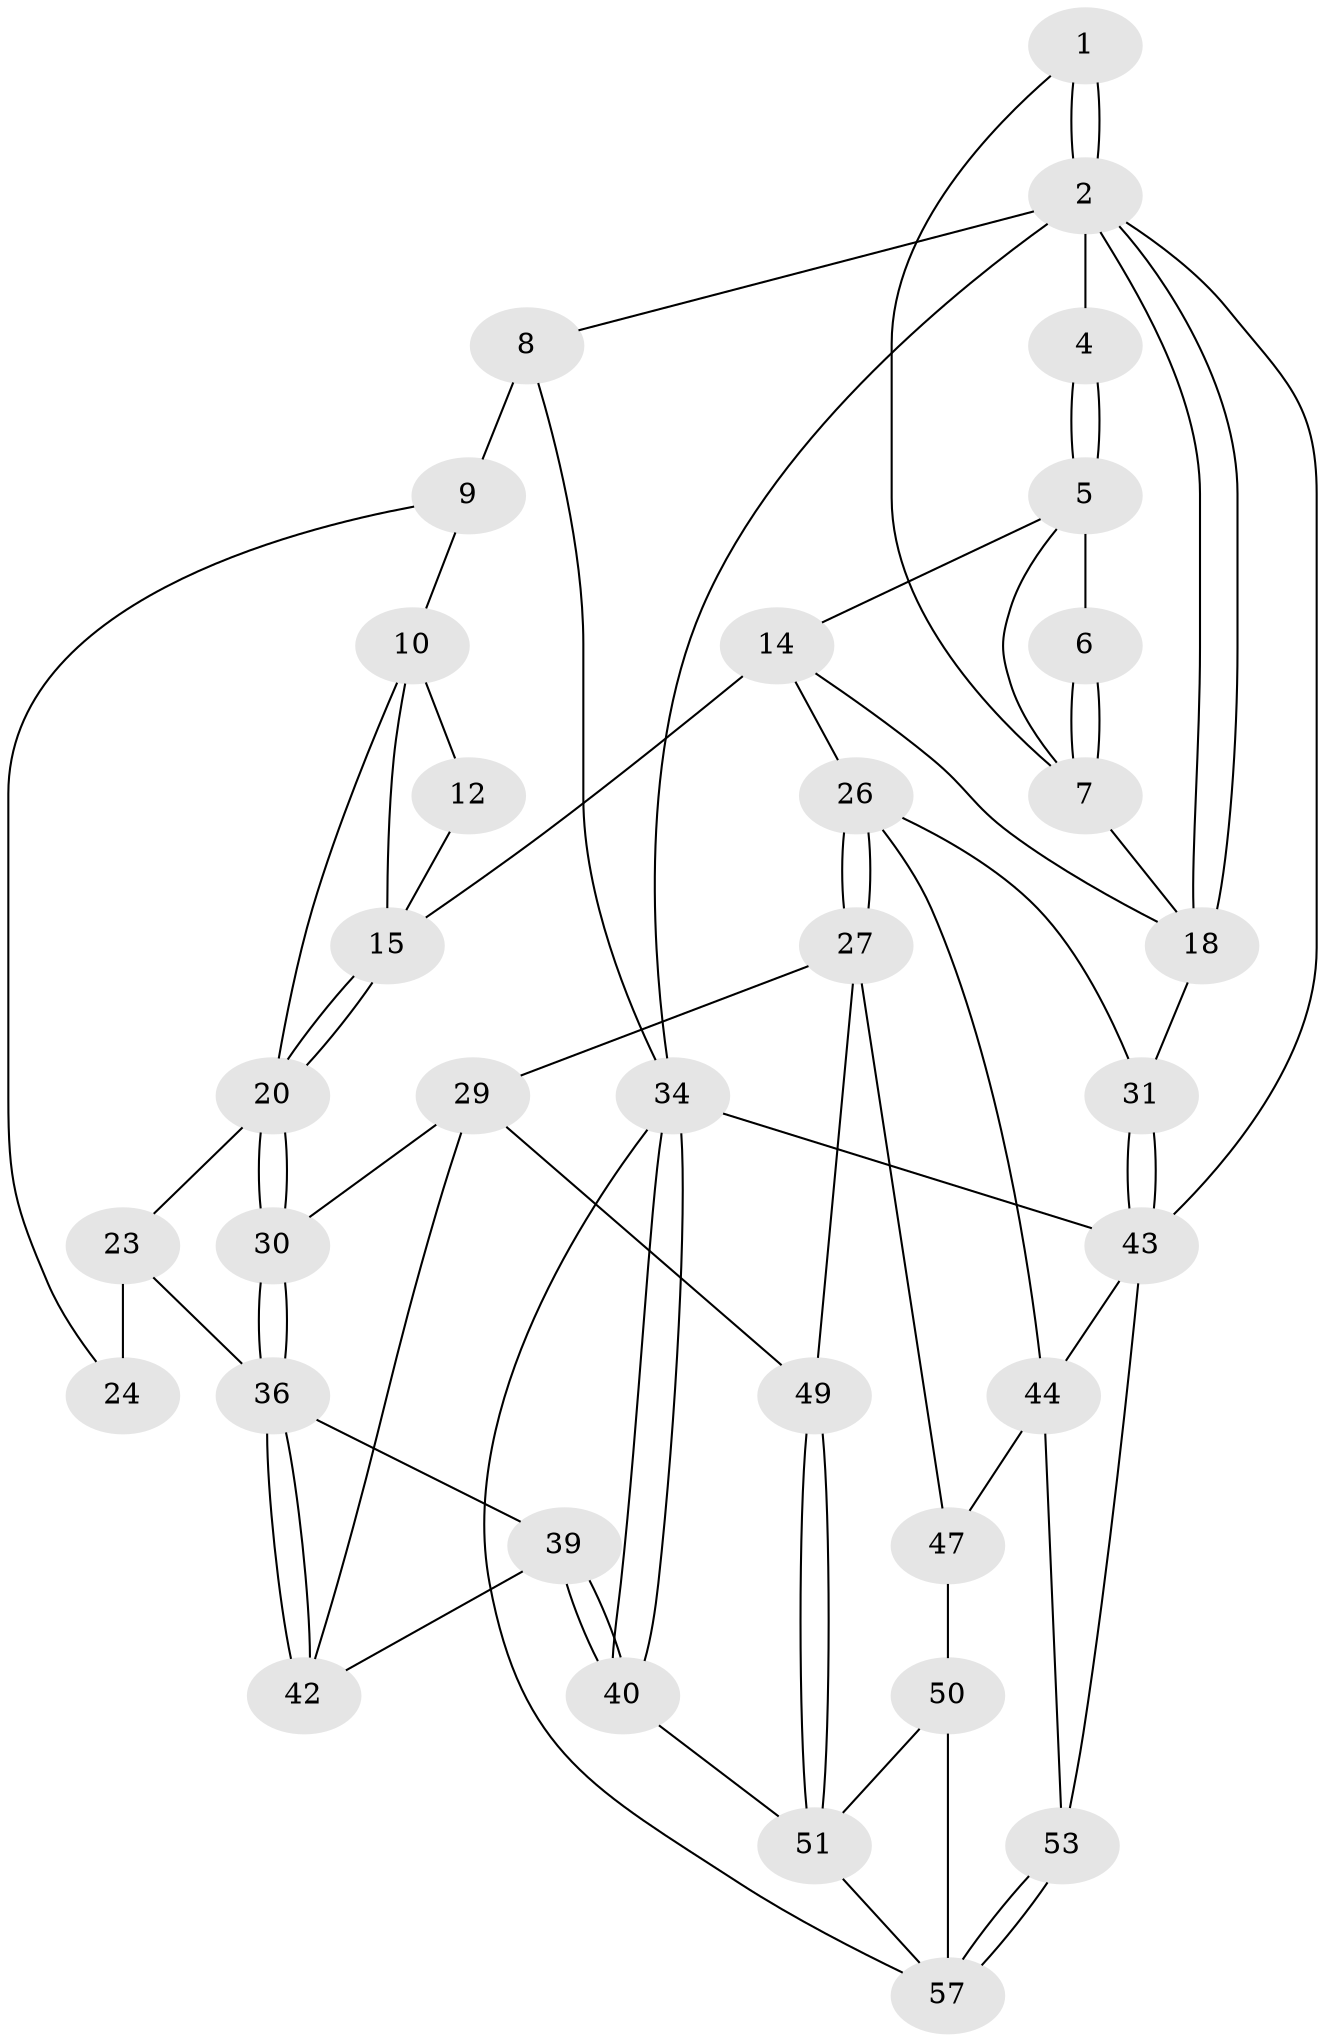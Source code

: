 // original degree distribution, {3: 0.05172413793103448, 6: 0.1896551724137931, 5: 0.5689655172413793, 4: 0.1896551724137931}
// Generated by graph-tools (version 1.1) at 2025/11/02/27/25 16:11:58]
// undirected, 34 vertices, 73 edges
graph export_dot {
graph [start="1"]
  node [color=gray90,style=filled];
  1 [pos="+1+0"];
  2 [pos="+1+0",super="+3"];
  4 [pos="+0.4599672691174911+0"];
  5 [pos="+0.5096028045219028+0",super="+13"];
  6 [pos="+0.5711442995281957+0"];
  7 [pos="+0.7316956219923232+0.07990666057961267",super="+17"];
  8 [pos="+0+0",super="+33"];
  9 [pos="+0.07027437794200021+0.10945792189232154",super="+25"];
  10 [pos="+0.13586098143743106+0.15584346848929534",super="+11"];
  12 [pos="+0.34421008552583904+0.013558744881823348"];
  14 [pos="+0.49986479604429+0.19374869299847297",super="+22"];
  15 [pos="+0.46511773223103414+0.2081007908169665",super="+16"];
  18 [pos="+1+0.29010348002241065",super="+19"];
  20 [pos="+0.30577460238631815+0.34344097362345344",super="+21"];
  23 [pos="+0.21910574887634524+0.34167276439205924",super="+38"];
  24 [pos="+0.02515039817914681+0.4463367915385099"];
  26 [pos="+0.6171099211699272+0.49467838948792364",super="+32"];
  27 [pos="+0.5555696961807111+0.5391312274503839",super="+28"];
  29 [pos="+0.39625393797574293+0.46525989001761175",super="+41"];
  30 [pos="+0.3589531368296681+0.4347462695534024"];
  31 [pos="+1+0.30714593347401875"];
  34 [pos="+0+0.795240500163784",super="+35"];
  36 [pos="+0.18935073925527368+0.649078474147589",super="+37"];
  39 [pos="+0.1295452706816989+0.6636689647470672",super="+52"];
  40 [pos="+0+0.7831403939041611",super="+55"];
  42 [pos="+0.29109225861769056+0.7118620936254413"];
  43 [pos="+1+0.4899120674566585",super="+45"];
  44 [pos="+0.8043525907138803+0.6908111539314331",super="+46"];
  47 [pos="+0.7082335916501686+0.820323645663688",super="+48"];
  49 [pos="+0.3862886915770298+0.7414822544381825"];
  50 [pos="+0.4278957833394376+0.8175072604173335",super="+56"];
  51 [pos="+0.4245860310340322+0.8169153887150381",super="+54"];
  53 [pos="+1+1"];
  57 [pos="+0.47324348694835344+1",super="+58"];
  1 -- 2;
  1 -- 2;
  1 -- 7;
  2 -- 18;
  2 -- 18;
  2 -- 43;
  2 -- 8;
  2 -- 4;
  2 -- 34;
  4 -- 5;
  4 -- 5;
  5 -- 6;
  5 -- 14;
  5 -- 7;
  6 -- 7;
  6 -- 7;
  7 -- 18;
  8 -- 9 [weight=2];
  8 -- 34;
  9 -- 10;
  9 -- 24;
  10 -- 20;
  10 -- 12;
  10 -- 15;
  12 -- 15;
  14 -- 15;
  14 -- 26;
  14 -- 18;
  15 -- 20;
  15 -- 20;
  18 -- 31;
  20 -- 30;
  20 -- 30;
  20 -- 23;
  23 -- 24 [weight=2];
  23 -- 36;
  26 -- 27;
  26 -- 27;
  26 -- 44;
  26 -- 31;
  27 -- 47;
  27 -- 49;
  27 -- 29;
  29 -- 30;
  29 -- 49;
  29 -- 42;
  30 -- 36;
  30 -- 36;
  31 -- 43;
  31 -- 43;
  34 -- 40;
  34 -- 40;
  34 -- 43;
  34 -- 57;
  36 -- 42;
  36 -- 42;
  36 -- 39;
  39 -- 40 [weight=2];
  39 -- 40;
  39 -- 42;
  40 -- 51;
  43 -- 44;
  43 -- 53;
  44 -- 53;
  44 -- 47;
  47 -- 50 [weight=2];
  49 -- 51;
  49 -- 51;
  50 -- 51;
  50 -- 57;
  51 -- 57;
  53 -- 57;
  53 -- 57;
}
